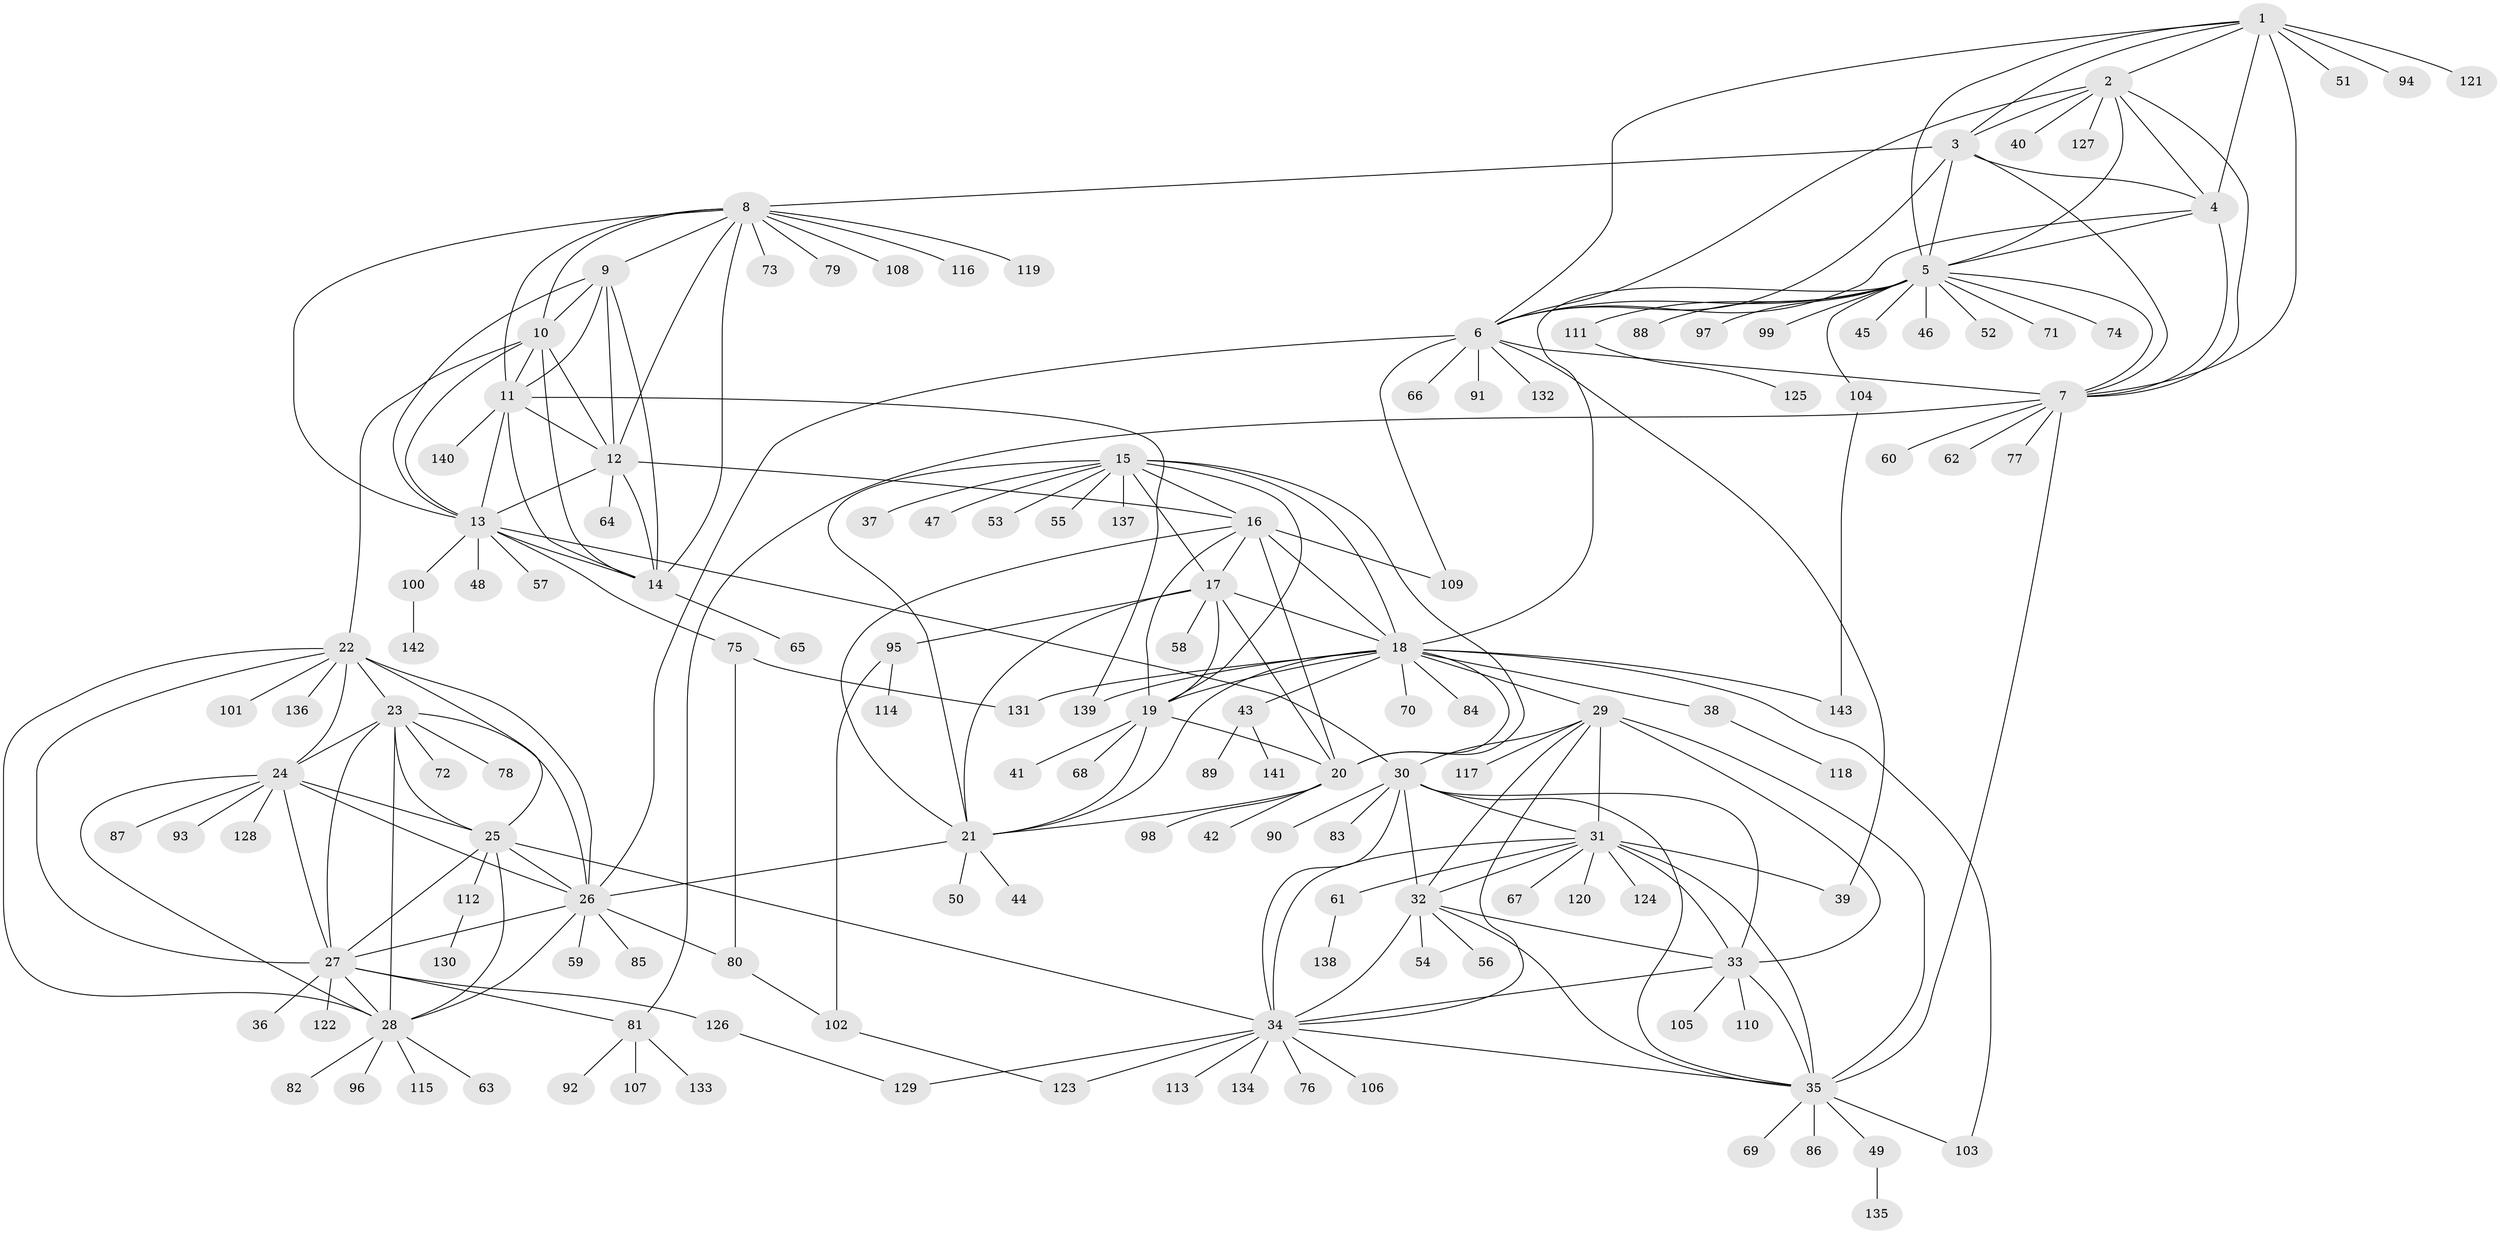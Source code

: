 // coarse degree distribution, {7: 0.03669724770642202, 6: 0.01834862385321101, 15: 0.009174311926605505, 10: 0.009174311926605505, 9: 0.027522935779816515, 5: 0.05504587155963303, 14: 0.009174311926605505, 8: 0.027522935779816515, 16: 0.01834862385321101, 11: 0.01834862385321101, 1: 0.6513761467889908, 2: 0.08256880733944955, 3: 0.009174311926605505, 4: 0.027522935779816515}
// Generated by graph-tools (version 1.1) at 2025/24/03/03/25 07:24:17]
// undirected, 143 vertices, 234 edges
graph export_dot {
graph [start="1"]
  node [color=gray90,style=filled];
  1;
  2;
  3;
  4;
  5;
  6;
  7;
  8;
  9;
  10;
  11;
  12;
  13;
  14;
  15;
  16;
  17;
  18;
  19;
  20;
  21;
  22;
  23;
  24;
  25;
  26;
  27;
  28;
  29;
  30;
  31;
  32;
  33;
  34;
  35;
  36;
  37;
  38;
  39;
  40;
  41;
  42;
  43;
  44;
  45;
  46;
  47;
  48;
  49;
  50;
  51;
  52;
  53;
  54;
  55;
  56;
  57;
  58;
  59;
  60;
  61;
  62;
  63;
  64;
  65;
  66;
  67;
  68;
  69;
  70;
  71;
  72;
  73;
  74;
  75;
  76;
  77;
  78;
  79;
  80;
  81;
  82;
  83;
  84;
  85;
  86;
  87;
  88;
  89;
  90;
  91;
  92;
  93;
  94;
  95;
  96;
  97;
  98;
  99;
  100;
  101;
  102;
  103;
  104;
  105;
  106;
  107;
  108;
  109;
  110;
  111;
  112;
  113;
  114;
  115;
  116;
  117;
  118;
  119;
  120;
  121;
  122;
  123;
  124;
  125;
  126;
  127;
  128;
  129;
  130;
  131;
  132;
  133;
  134;
  135;
  136;
  137;
  138;
  139;
  140;
  141;
  142;
  143;
  1 -- 2;
  1 -- 3;
  1 -- 4;
  1 -- 5;
  1 -- 6;
  1 -- 7;
  1 -- 51;
  1 -- 94;
  1 -- 121;
  2 -- 3;
  2 -- 4;
  2 -- 5;
  2 -- 6;
  2 -- 7;
  2 -- 40;
  2 -- 127;
  3 -- 4;
  3 -- 5;
  3 -- 6;
  3 -- 7;
  3 -- 8;
  4 -- 5;
  4 -- 6;
  4 -- 7;
  5 -- 6;
  5 -- 7;
  5 -- 18;
  5 -- 45;
  5 -- 46;
  5 -- 52;
  5 -- 71;
  5 -- 74;
  5 -- 88;
  5 -- 97;
  5 -- 99;
  5 -- 104;
  5 -- 111;
  6 -- 7;
  6 -- 26;
  6 -- 39;
  6 -- 66;
  6 -- 91;
  6 -- 109;
  6 -- 132;
  7 -- 35;
  7 -- 60;
  7 -- 62;
  7 -- 77;
  7 -- 81;
  8 -- 9;
  8 -- 10;
  8 -- 11;
  8 -- 12;
  8 -- 13;
  8 -- 14;
  8 -- 73;
  8 -- 79;
  8 -- 108;
  8 -- 116;
  8 -- 119;
  9 -- 10;
  9 -- 11;
  9 -- 12;
  9 -- 13;
  9 -- 14;
  10 -- 11;
  10 -- 12;
  10 -- 13;
  10 -- 14;
  10 -- 22;
  11 -- 12;
  11 -- 13;
  11 -- 14;
  11 -- 139;
  11 -- 140;
  12 -- 13;
  12 -- 14;
  12 -- 16;
  12 -- 64;
  13 -- 14;
  13 -- 30;
  13 -- 48;
  13 -- 57;
  13 -- 75;
  13 -- 100;
  14 -- 65;
  15 -- 16;
  15 -- 17;
  15 -- 18;
  15 -- 19;
  15 -- 20;
  15 -- 21;
  15 -- 37;
  15 -- 47;
  15 -- 53;
  15 -- 55;
  15 -- 137;
  16 -- 17;
  16 -- 18;
  16 -- 19;
  16 -- 20;
  16 -- 21;
  16 -- 109;
  17 -- 18;
  17 -- 19;
  17 -- 20;
  17 -- 21;
  17 -- 58;
  17 -- 95;
  18 -- 19;
  18 -- 20;
  18 -- 21;
  18 -- 29;
  18 -- 38;
  18 -- 43;
  18 -- 70;
  18 -- 84;
  18 -- 103;
  18 -- 131;
  18 -- 139;
  18 -- 143;
  19 -- 20;
  19 -- 21;
  19 -- 41;
  19 -- 68;
  20 -- 21;
  20 -- 42;
  20 -- 98;
  21 -- 26;
  21 -- 44;
  21 -- 50;
  22 -- 23;
  22 -- 24;
  22 -- 25;
  22 -- 26;
  22 -- 27;
  22 -- 28;
  22 -- 101;
  22 -- 136;
  23 -- 24;
  23 -- 25;
  23 -- 26;
  23 -- 27;
  23 -- 28;
  23 -- 72;
  23 -- 78;
  24 -- 25;
  24 -- 26;
  24 -- 27;
  24 -- 28;
  24 -- 87;
  24 -- 93;
  24 -- 128;
  25 -- 26;
  25 -- 27;
  25 -- 28;
  25 -- 34;
  25 -- 112;
  26 -- 27;
  26 -- 28;
  26 -- 59;
  26 -- 80;
  26 -- 85;
  27 -- 28;
  27 -- 36;
  27 -- 81;
  27 -- 122;
  27 -- 126;
  28 -- 63;
  28 -- 82;
  28 -- 96;
  28 -- 115;
  29 -- 30;
  29 -- 31;
  29 -- 32;
  29 -- 33;
  29 -- 34;
  29 -- 35;
  29 -- 117;
  30 -- 31;
  30 -- 32;
  30 -- 33;
  30 -- 34;
  30 -- 35;
  30 -- 83;
  30 -- 90;
  31 -- 32;
  31 -- 33;
  31 -- 34;
  31 -- 35;
  31 -- 39;
  31 -- 61;
  31 -- 67;
  31 -- 120;
  31 -- 124;
  32 -- 33;
  32 -- 34;
  32 -- 35;
  32 -- 54;
  32 -- 56;
  33 -- 34;
  33 -- 35;
  33 -- 105;
  33 -- 110;
  34 -- 35;
  34 -- 76;
  34 -- 106;
  34 -- 113;
  34 -- 123;
  34 -- 129;
  34 -- 134;
  35 -- 49;
  35 -- 69;
  35 -- 86;
  35 -- 103;
  38 -- 118;
  43 -- 89;
  43 -- 141;
  49 -- 135;
  61 -- 138;
  75 -- 80;
  75 -- 131;
  80 -- 102;
  81 -- 92;
  81 -- 107;
  81 -- 133;
  95 -- 102;
  95 -- 114;
  100 -- 142;
  102 -- 123;
  104 -- 143;
  111 -- 125;
  112 -- 130;
  126 -- 129;
}
